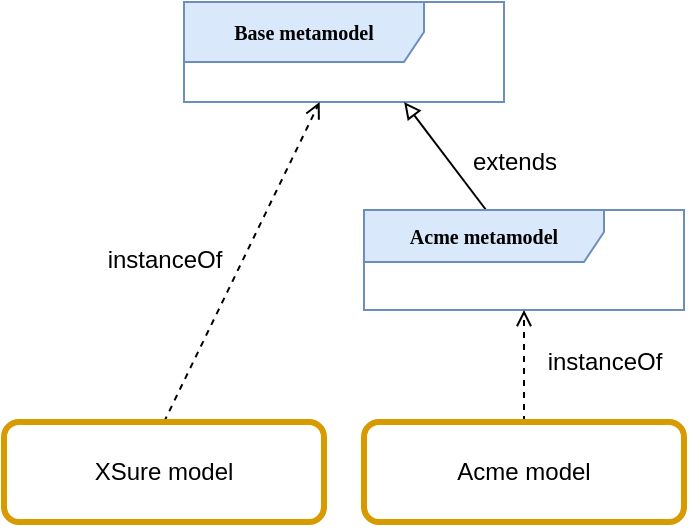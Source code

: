 <mxfile version="15.2.9" type="github">
  <diagram name="Page-1" id="c4acf3e9-155e-7222-9cf6-157b1a14988f">
    <mxGraphModel dx="2084" dy="1862" grid="1" gridSize="10" guides="1" tooltips="1" connect="1" arrows="1" fold="1" page="1" pageScale="1" pageWidth="850" pageHeight="1100" background="#ffffff" math="0" shadow="0">
      <root>
        <mxCell id="0" />
        <mxCell id="1" parent="0" />
        <mxCell id="17acba5748e5396b-1" value="&lt;b&gt;Base metamodel&lt;/b&gt;" style="shape=umlFrame;whiteSpace=wrap;html=1;rounded=0;shadow=0;comic=0;labelBackgroundColor=none;strokeWidth=1;fontFamily=Verdana;fontSize=10;align=center;width=120;height=30;fillColor=#dae8fc;strokeColor=#6c8ebf;" parent="1" vertex="1">
          <mxGeometry x="-560" y="-990" width="160" height="50" as="geometry" />
        </mxCell>
        <mxCell id="HCxnnW7y-VYpG5oS4Wv8-3" style="rounded=0;orthogonalLoop=1;jettySize=auto;html=1;exitX=0.5;exitY=0;exitDx=0;exitDy=0;dashed=1;endArrow=open;endFill=0;" parent="1" source="b5VA8ep8MEkL3aA0l4M3-1" target="17acba5748e5396b-1" edge="1">
          <mxGeometry relative="1" as="geometry">
            <mxPoint x="-561.04" y="-798.98" as="sourcePoint" />
          </mxGeometry>
        </mxCell>
        <mxCell id="HCxnnW7y-VYpG5oS4Wv8-4" style="edgeStyle=none;rounded=0;orthogonalLoop=1;jettySize=auto;html=1;entryX=0.688;entryY=1;entryDx=0;entryDy=0;entryPerimeter=0;endArrow=block;endFill=0;" parent="1" source="HCxnnW7y-VYpG5oS4Wv8-2" target="17acba5748e5396b-1" edge="1">
          <mxGeometry relative="1" as="geometry" />
        </mxCell>
        <mxCell id="HCxnnW7y-VYpG5oS4Wv8-2" value="&lt;b&gt;Acme metamodel&lt;/b&gt;" style="shape=umlFrame;whiteSpace=wrap;html=1;rounded=0;shadow=0;comic=0;labelBackgroundColor=none;strokeWidth=1;fontFamily=Verdana;fontSize=10;align=center;width=120;height=26;fillColor=#dae8fc;strokeColor=#6c8ebf;" parent="1" vertex="1">
          <mxGeometry x="-470" y="-886" width="160" height="50" as="geometry" />
        </mxCell>
        <mxCell id="HCxnnW7y-VYpG5oS4Wv8-5" value="instanceOf" style="text;html=1;align=center;verticalAlign=middle;resizable=0;points=[];autosize=1;strokeColor=none;" parent="1" vertex="1">
          <mxGeometry x="-605" y="-871" width="70" height="20" as="geometry" />
        </mxCell>
        <mxCell id="HCxnnW7y-VYpG5oS4Wv8-6" style="rounded=0;orthogonalLoop=1;jettySize=auto;html=1;exitX=0.5;exitY=0;exitDx=0;exitDy=0;dashed=1;endArrow=open;endFill=0;" parent="1" target="HCxnnW7y-VYpG5oS4Wv8-2" edge="1" source="b5VA8ep8MEkL3aA0l4M3-2">
          <mxGeometry relative="1" as="geometry">
            <mxPoint x="-390" y="-743" as="sourcePoint" />
            <mxPoint x="-486.949" y="-930" as="targetPoint" />
          </mxGeometry>
        </mxCell>
        <mxCell id="HCxnnW7y-VYpG5oS4Wv8-7" value="instanceOf" style="text;html=1;align=center;verticalAlign=middle;resizable=0;points=[];autosize=1;strokeColor=none;" parent="1" vertex="1">
          <mxGeometry x="-385" y="-820" width="70" height="20" as="geometry" />
        </mxCell>
        <mxCell id="HCxnnW7y-VYpG5oS4Wv8-8" value="extends" style="text;html=1;align=center;verticalAlign=middle;resizable=0;points=[];autosize=1;strokeColor=none;" parent="1" vertex="1">
          <mxGeometry x="-425" y="-920" width="60" height="20" as="geometry" />
        </mxCell>
        <mxCell id="b5VA8ep8MEkL3aA0l4M3-1" value="XSure model" style="rounded=1;whiteSpace=wrap;html=1;fillColor=none;strokeColor=#d79b00;strokeWidth=3;" vertex="1" parent="1">
          <mxGeometry x="-650" y="-780" width="160" height="50" as="geometry" />
        </mxCell>
        <mxCell id="b5VA8ep8MEkL3aA0l4M3-2" value="Acme model" style="rounded=1;whiteSpace=wrap;html=1;fillColor=none;strokeColor=#d79b00;strokeWidth=3;" vertex="1" parent="1">
          <mxGeometry x="-470" y="-780" width="160" height="50" as="geometry" />
        </mxCell>
      </root>
    </mxGraphModel>
  </diagram>
</mxfile>
